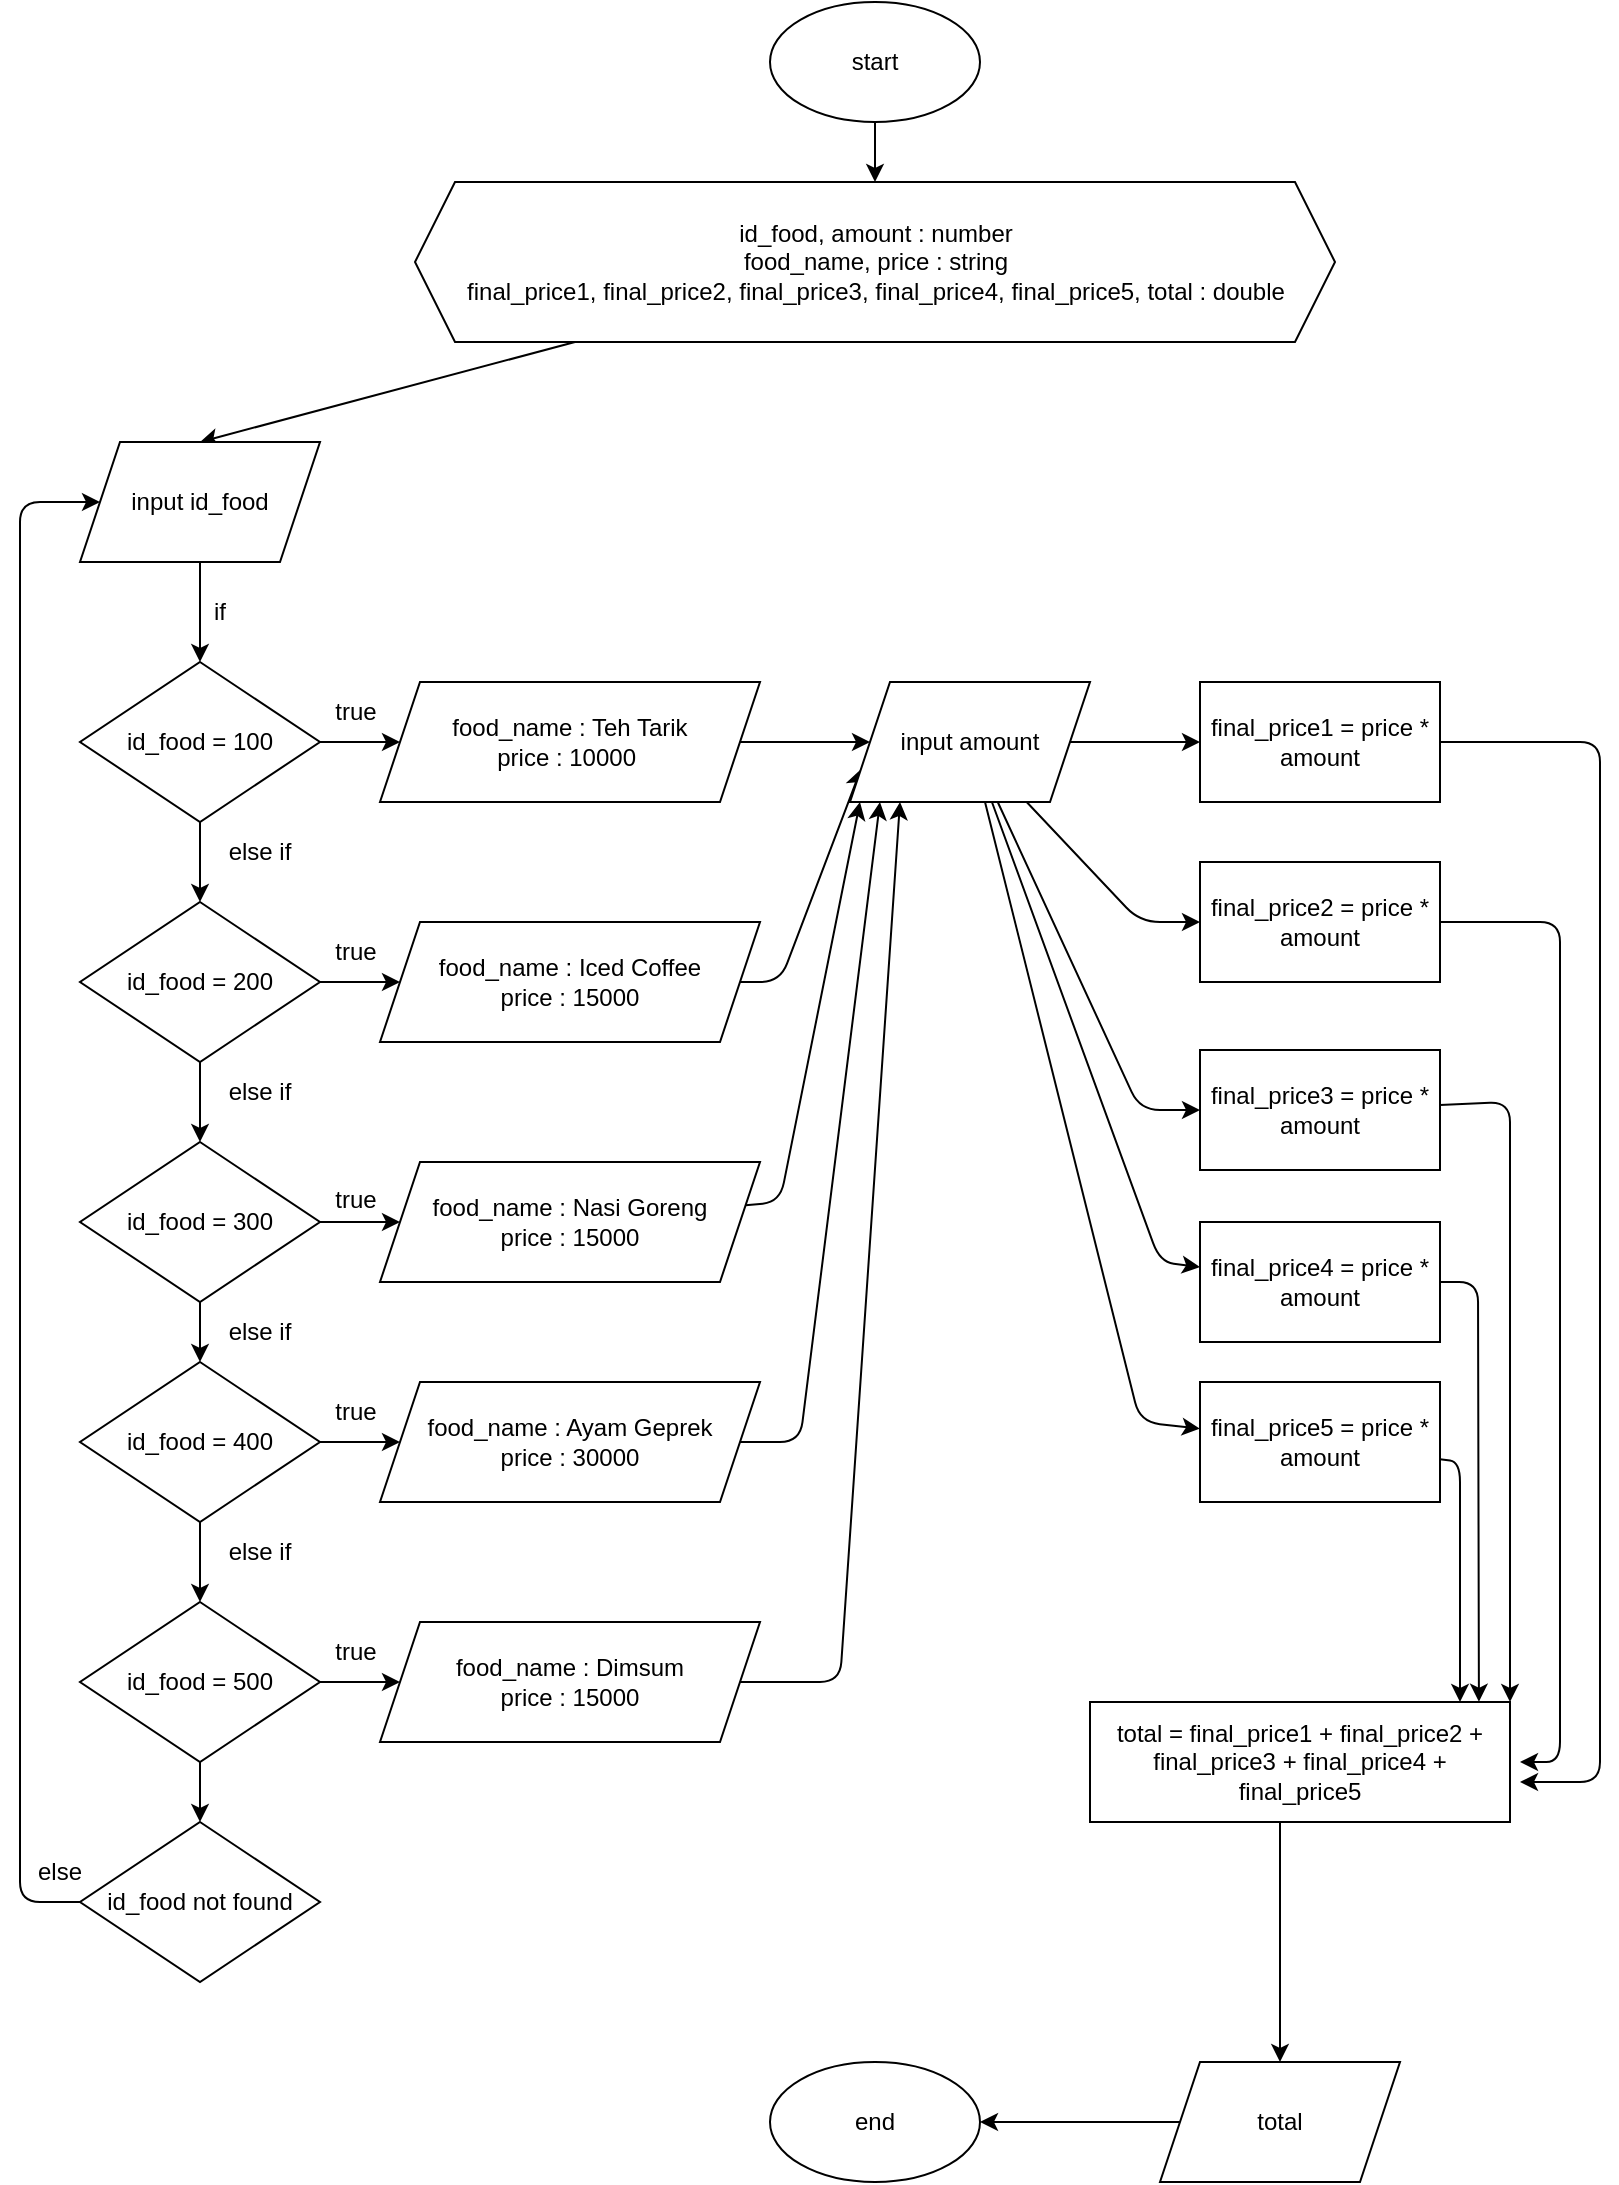 <mxfile>
    <diagram id="IJFwereJgR4vsSpV_FNM" name="Page-1">
        <mxGraphModel dx="486" dy="527" grid="1" gridSize="10" guides="1" tooltips="1" connect="1" arrows="1" fold="1" page="1" pageScale="1" pageWidth="827" pageHeight="1169" math="0" shadow="0">
            <root>
                <mxCell id="0"/>
                <mxCell id="1" parent="0"/>
                <mxCell id="52" value="" style="edgeStyle=none;html=1;" parent="1" source="2" target="4" edge="1">
                    <mxGeometry relative="1" as="geometry"/>
                </mxCell>
                <mxCell id="2" value="start" style="ellipse;whiteSpace=wrap;html=1;" parent="1" vertex="1">
                    <mxGeometry x="385" y="30" width="105" height="60" as="geometry"/>
                </mxCell>
                <mxCell id="3" value="end" style="ellipse;whiteSpace=wrap;html=1;" parent="1" vertex="1">
                    <mxGeometry x="385" y="1060" width="105" height="60" as="geometry"/>
                </mxCell>
                <mxCell id="13" style="edgeStyle=none;html=1;entryX=0.5;entryY=0;entryDx=0;entryDy=0;" parent="1" source="4" target="5" edge="1">
                    <mxGeometry relative="1" as="geometry"/>
                </mxCell>
                <mxCell id="4" value="id_food, amount : number&lt;br&gt;food_name, price : string&lt;br&gt;final_price1, final_price2, final_price3, final_price4, final_price5, total : double" style="shape=hexagon;perimeter=hexagonPerimeter2;whiteSpace=wrap;html=1;fixedSize=1;" parent="1" vertex="1">
                    <mxGeometry x="207.5" y="120" width="460" height="80" as="geometry"/>
                </mxCell>
                <mxCell id="11" value="" style="edgeStyle=none;html=1;" parent="1" source="5" target="6" edge="1">
                    <mxGeometry relative="1" as="geometry"/>
                </mxCell>
                <mxCell id="5" value="input id_food" style="shape=parallelogram;perimeter=parallelogramPerimeter;whiteSpace=wrap;html=1;fixedSize=1;" parent="1" vertex="1">
                    <mxGeometry x="40" y="250" width="120" height="60" as="geometry"/>
                </mxCell>
                <mxCell id="14" value="" style="edgeStyle=none;html=1;" parent="1" source="6" target="7" edge="1">
                    <mxGeometry relative="1" as="geometry"/>
                </mxCell>
                <mxCell id="19" value="" style="edgeStyle=none;html=1;" parent="1" source="6" target="18" edge="1">
                    <mxGeometry relative="1" as="geometry"/>
                </mxCell>
                <mxCell id="6" value="id_food = 100" style="rhombus;whiteSpace=wrap;html=1;" parent="1" vertex="1">
                    <mxGeometry x="40" y="360" width="120" height="80" as="geometry"/>
                </mxCell>
                <mxCell id="15" value="" style="edgeStyle=none;html=1;" parent="1" source="7" target="8" edge="1">
                    <mxGeometry relative="1" as="geometry"/>
                </mxCell>
                <mxCell id="21" value="" style="edgeStyle=none;html=1;" parent="1" source="7" target="20" edge="1">
                    <mxGeometry relative="1" as="geometry"/>
                </mxCell>
                <mxCell id="7" value="id_food = 200" style="rhombus;whiteSpace=wrap;html=1;" parent="1" vertex="1">
                    <mxGeometry x="40" y="480" width="120" height="80" as="geometry"/>
                </mxCell>
                <mxCell id="16" value="" style="edgeStyle=none;html=1;" parent="1" source="8" target="9" edge="1">
                    <mxGeometry relative="1" as="geometry"/>
                </mxCell>
                <mxCell id="23" value="" style="edgeStyle=none;html=1;" parent="1" source="8" target="22" edge="1">
                    <mxGeometry relative="1" as="geometry"/>
                </mxCell>
                <mxCell id="8" value="id_food = 300" style="rhombus;whiteSpace=wrap;html=1;" parent="1" vertex="1">
                    <mxGeometry x="40" y="600" width="120" height="80" as="geometry"/>
                </mxCell>
                <mxCell id="17" value="" style="edgeStyle=none;html=1;" parent="1" source="9" target="10" edge="1">
                    <mxGeometry relative="1" as="geometry"/>
                </mxCell>
                <mxCell id="25" value="" style="edgeStyle=none;html=1;" parent="1" source="9" target="24" edge="1">
                    <mxGeometry relative="1" as="geometry"/>
                </mxCell>
                <mxCell id="9" value="id_food = 400" style="rhombus;whiteSpace=wrap;html=1;" parent="1" vertex="1">
                    <mxGeometry x="40" y="710" width="120" height="80" as="geometry"/>
                </mxCell>
                <mxCell id="27" value="" style="edgeStyle=none;html=1;" parent="1" source="10" target="26" edge="1">
                    <mxGeometry relative="1" as="geometry"/>
                </mxCell>
                <mxCell id="46" style="edgeStyle=none;html=1;entryX=0;entryY=0.5;entryDx=0;entryDy=0;exitX=0;exitY=0.5;exitDx=0;exitDy=0;" parent="1" source="69" target="5" edge="1">
                    <mxGeometry relative="1" as="geometry">
                        <Array as="points">
                            <mxPoint x="10" y="980"/>
                            <mxPoint x="10" y="280"/>
                        </Array>
                    </mxGeometry>
                </mxCell>
                <mxCell id="70" value="" style="edgeStyle=none;html=1;" edge="1" parent="1" source="10" target="69">
                    <mxGeometry relative="1" as="geometry"/>
                </mxCell>
                <mxCell id="10" value="id_food = 500" style="rhombus;whiteSpace=wrap;html=1;" parent="1" vertex="1">
                    <mxGeometry x="40" y="830" width="120" height="80" as="geometry"/>
                </mxCell>
                <mxCell id="29" style="edgeStyle=none;html=1;entryX=0;entryY=0.5;entryDx=0;entryDy=0;" parent="1" source="18" target="28" edge="1">
                    <mxGeometry relative="1" as="geometry"/>
                </mxCell>
                <mxCell id="18" value="food_name : Teh Tarik&lt;br&gt;price : 10000&amp;nbsp;" style="shape=parallelogram;perimeter=parallelogramPerimeter;whiteSpace=wrap;html=1;fixedSize=1;" parent="1" vertex="1">
                    <mxGeometry x="190" y="370" width="190" height="60" as="geometry"/>
                </mxCell>
                <mxCell id="30" style="edgeStyle=none;html=1;entryX=0;entryY=0.75;entryDx=0;entryDy=0;" parent="1" source="20" target="28" edge="1">
                    <mxGeometry relative="1" as="geometry">
                        <Array as="points">
                            <mxPoint x="390" y="520"/>
                        </Array>
                    </mxGeometry>
                </mxCell>
                <mxCell id="20" value="&lt;span&gt;food_name : Iced Coffee&lt;/span&gt;&lt;br&gt;&lt;span&gt;price : 15000&lt;/span&gt;" style="shape=parallelogram;perimeter=parallelogramPerimeter;whiteSpace=wrap;html=1;fixedSize=1;" parent="1" vertex="1">
                    <mxGeometry x="190" y="490" width="190" height="60" as="geometry"/>
                </mxCell>
                <mxCell id="31" style="edgeStyle=none;html=1;" parent="1" source="22" edge="1">
                    <mxGeometry relative="1" as="geometry">
                        <mxPoint x="430" y="430" as="targetPoint"/>
                        <Array as="points">
                            <mxPoint x="390" y="630"/>
                        </Array>
                    </mxGeometry>
                </mxCell>
                <mxCell id="22" value="&lt;span&gt;food_name : Nasi Goreng&lt;/span&gt;&lt;br&gt;&lt;span&gt;price : 15000&lt;/span&gt;" style="shape=parallelogram;perimeter=parallelogramPerimeter;whiteSpace=wrap;html=1;fixedSize=1;" parent="1" vertex="1">
                    <mxGeometry x="190" y="610" width="190" height="60" as="geometry"/>
                </mxCell>
                <mxCell id="32" style="edgeStyle=none;html=1;" parent="1" source="24" edge="1">
                    <mxGeometry relative="1" as="geometry">
                        <mxPoint x="440" y="430" as="targetPoint"/>
                        <Array as="points">
                            <mxPoint x="400" y="750"/>
                        </Array>
                    </mxGeometry>
                </mxCell>
                <mxCell id="24" value="&lt;span&gt;food_name : Ayam Geprek&lt;/span&gt;&lt;br&gt;&lt;span&gt;price : 30000&lt;/span&gt;" style="shape=parallelogram;perimeter=parallelogramPerimeter;whiteSpace=wrap;html=1;fixedSize=1;" parent="1" vertex="1">
                    <mxGeometry x="190" y="720" width="190" height="60" as="geometry"/>
                </mxCell>
                <mxCell id="33" style="edgeStyle=none;html=1;" parent="1" source="26" edge="1">
                    <mxGeometry relative="1" as="geometry">
                        <mxPoint x="450" y="430" as="targetPoint"/>
                        <Array as="points">
                            <mxPoint x="420" y="870"/>
                        </Array>
                    </mxGeometry>
                </mxCell>
                <mxCell id="26" value="&lt;span&gt;food_name : Dimsum&lt;/span&gt;&lt;br&gt;&lt;span&gt;price : 15000&lt;/span&gt;" style="shape=parallelogram;perimeter=parallelogramPerimeter;whiteSpace=wrap;html=1;fixedSize=1;" parent="1" vertex="1">
                    <mxGeometry x="190" y="840" width="190" height="60" as="geometry"/>
                </mxCell>
                <mxCell id="35" value="" style="edgeStyle=none;html=1;" parent="1" source="28" target="34" edge="1">
                    <mxGeometry relative="1" as="geometry"/>
                </mxCell>
                <mxCell id="40" value="" style="edgeStyle=none;html=1;" parent="1" source="28" target="39" edge="1">
                    <mxGeometry relative="1" as="geometry">
                        <Array as="points">
                            <mxPoint x="570" y="584"/>
                        </Array>
                    </mxGeometry>
                </mxCell>
                <mxCell id="41" value="" style="edgeStyle=none;html=1;" parent="1" source="28" target="36" edge="1">
                    <mxGeometry relative="1" as="geometry">
                        <Array as="points">
                            <mxPoint x="570" y="490"/>
                        </Array>
                    </mxGeometry>
                </mxCell>
                <mxCell id="43" value="" style="edgeStyle=none;html=1;" parent="1" source="28" target="42" edge="1">
                    <mxGeometry relative="1" as="geometry">
                        <Array as="points">
                            <mxPoint x="580" y="660"/>
                        </Array>
                    </mxGeometry>
                </mxCell>
                <mxCell id="45" value="" style="edgeStyle=none;html=1;" parent="1" source="28" target="44" edge="1">
                    <mxGeometry relative="1" as="geometry">
                        <Array as="points">
                            <mxPoint x="570" y="740"/>
                        </Array>
                    </mxGeometry>
                </mxCell>
                <mxCell id="28" value="input amount" style="shape=parallelogram;perimeter=parallelogramPerimeter;whiteSpace=wrap;html=1;fixedSize=1;" parent="1" vertex="1">
                    <mxGeometry x="425" y="370" width="120" height="60" as="geometry"/>
                </mxCell>
                <mxCell id="53" style="edgeStyle=none;html=1;" parent="1" source="34" edge="1">
                    <mxGeometry relative="1" as="geometry">
                        <mxPoint x="760" y="920" as="targetPoint"/>
                        <Array as="points">
                            <mxPoint x="800" y="400"/>
                            <mxPoint x="800" y="920"/>
                        </Array>
                    </mxGeometry>
                </mxCell>
                <mxCell id="34" value="final_price1 = price * amount" style="whiteSpace=wrap;html=1;" parent="1" vertex="1">
                    <mxGeometry x="600" y="370" width="120" height="60" as="geometry"/>
                </mxCell>
                <mxCell id="48" value="" style="edgeStyle=none;html=1;" parent="1" source="36" edge="1">
                    <mxGeometry relative="1" as="geometry">
                        <mxPoint x="760" y="910" as="targetPoint"/>
                        <Array as="points">
                            <mxPoint x="780" y="490"/>
                            <mxPoint x="780" y="910"/>
                        </Array>
                    </mxGeometry>
                </mxCell>
                <mxCell id="36" value="&lt;span&gt;final_price2 = price * amount&lt;/span&gt;" style="whiteSpace=wrap;html=1;" parent="1" vertex="1">
                    <mxGeometry x="600" y="460" width="120" height="60" as="geometry"/>
                </mxCell>
                <mxCell id="54" style="edgeStyle=none;html=1;entryX=1;entryY=0;entryDx=0;entryDy=0;" parent="1" source="39" target="47" edge="1">
                    <mxGeometry relative="1" as="geometry">
                        <Array as="points">
                            <mxPoint x="755" y="580"/>
                        </Array>
                    </mxGeometry>
                </mxCell>
                <mxCell id="39" value="&lt;span&gt;final_price3 = price * amount&lt;/span&gt;" style="whiteSpace=wrap;html=1;" parent="1" vertex="1">
                    <mxGeometry x="600" y="554" width="120" height="60" as="geometry"/>
                </mxCell>
                <mxCell id="55" style="edgeStyle=none;html=1;entryX=0.926;entryY=-0.002;entryDx=0;entryDy=0;entryPerimeter=0;" parent="1" source="42" target="47" edge="1">
                    <mxGeometry relative="1" as="geometry">
                        <Array as="points">
                            <mxPoint x="739" y="670"/>
                        </Array>
                    </mxGeometry>
                </mxCell>
                <mxCell id="42" value="&lt;span&gt;final_price4 = price * amount&lt;/span&gt;" style="whiteSpace=wrap;html=1;" parent="1" vertex="1">
                    <mxGeometry x="600" y="640" width="120" height="60" as="geometry"/>
                </mxCell>
                <mxCell id="56" style="edgeStyle=none;html=1;" parent="1" source="44" edge="1">
                    <mxGeometry relative="1" as="geometry">
                        <mxPoint x="730" y="880" as="targetPoint"/>
                        <Array as="points">
                            <mxPoint x="730" y="760"/>
                        </Array>
                    </mxGeometry>
                </mxCell>
                <mxCell id="44" value="&lt;span&gt;final_price5 = price * amount&lt;/span&gt;" style="whiteSpace=wrap;html=1;" parent="1" vertex="1">
                    <mxGeometry x="600" y="720" width="120" height="60" as="geometry"/>
                </mxCell>
                <mxCell id="50" value="" style="edgeStyle=none;html=1;" parent="1" target="49" edge="1">
                    <mxGeometry relative="1" as="geometry">
                        <mxPoint x="640" y="940" as="sourcePoint"/>
                    </mxGeometry>
                </mxCell>
                <mxCell id="47" value="total = final_price1 + final_price2 + final_price3 + final_price4 + final_price5" style="whiteSpace=wrap;html=1;" parent="1" vertex="1">
                    <mxGeometry x="545" y="880" width="210" height="60" as="geometry"/>
                </mxCell>
                <mxCell id="51" style="edgeStyle=none;html=1;" parent="1" source="49" target="3" edge="1">
                    <mxGeometry relative="1" as="geometry"/>
                </mxCell>
                <mxCell id="49" value="total" style="shape=parallelogram;perimeter=parallelogramPerimeter;whiteSpace=wrap;html=1;fixedSize=1;" parent="1" vertex="1">
                    <mxGeometry x="580" y="1060" width="120" height="60" as="geometry"/>
                </mxCell>
                <mxCell id="58" value="if" style="text;html=1;strokeColor=none;fillColor=none;align=center;verticalAlign=middle;whiteSpace=wrap;rounded=0;" parent="1" vertex="1">
                    <mxGeometry x="80" y="320" width="60" height="30" as="geometry"/>
                </mxCell>
                <mxCell id="59" value="else if" style="text;html=1;strokeColor=none;fillColor=none;align=center;verticalAlign=middle;whiteSpace=wrap;rounded=0;" parent="1" vertex="1">
                    <mxGeometry x="100" y="440" width="60" height="30" as="geometry"/>
                </mxCell>
                <mxCell id="60" value="else if" style="text;html=1;strokeColor=none;fillColor=none;align=center;verticalAlign=middle;whiteSpace=wrap;rounded=0;" parent="1" vertex="1">
                    <mxGeometry x="100" y="560" width="60" height="30" as="geometry"/>
                </mxCell>
                <mxCell id="61" value="else if" style="text;html=1;strokeColor=none;fillColor=none;align=center;verticalAlign=middle;whiteSpace=wrap;rounded=0;" parent="1" vertex="1">
                    <mxGeometry x="100" y="680" width="60" height="30" as="geometry"/>
                </mxCell>
                <mxCell id="62" value="else if" style="text;html=1;strokeColor=none;fillColor=none;align=center;verticalAlign=middle;whiteSpace=wrap;rounded=0;" parent="1" vertex="1">
                    <mxGeometry x="100" y="790" width="60" height="30" as="geometry"/>
                </mxCell>
                <mxCell id="63" value="else" style="text;html=1;strokeColor=none;fillColor=none;align=center;verticalAlign=middle;whiteSpace=wrap;rounded=0;" parent="1" vertex="1">
                    <mxGeometry y="950" width="60" height="30" as="geometry"/>
                </mxCell>
                <mxCell id="64" value="true" style="text;html=1;strokeColor=none;fillColor=none;align=center;verticalAlign=middle;whiteSpace=wrap;rounded=0;" parent="1" vertex="1">
                    <mxGeometry x="147.5" y="370" width="60" height="30" as="geometry"/>
                </mxCell>
                <mxCell id="65" value="true" style="text;html=1;strokeColor=none;fillColor=none;align=center;verticalAlign=middle;whiteSpace=wrap;rounded=0;" parent="1" vertex="1">
                    <mxGeometry x="147.5" y="490" width="60" height="30" as="geometry"/>
                </mxCell>
                <mxCell id="66" value="true" style="text;html=1;strokeColor=none;fillColor=none;align=center;verticalAlign=middle;whiteSpace=wrap;rounded=0;" parent="1" vertex="1">
                    <mxGeometry x="147.5" y="614" width="60" height="30" as="geometry"/>
                </mxCell>
                <mxCell id="67" value="true" style="text;html=1;strokeColor=none;fillColor=none;align=center;verticalAlign=middle;whiteSpace=wrap;rounded=0;" parent="1" vertex="1">
                    <mxGeometry x="147.5" y="720" width="60" height="30" as="geometry"/>
                </mxCell>
                <mxCell id="68" value="true" style="text;html=1;strokeColor=none;fillColor=none;align=center;verticalAlign=middle;whiteSpace=wrap;rounded=0;" parent="1" vertex="1">
                    <mxGeometry x="147.5" y="840" width="60" height="30" as="geometry"/>
                </mxCell>
                <mxCell id="69" value="id_food not found" style="rhombus;whiteSpace=wrap;html=1;" vertex="1" parent="1">
                    <mxGeometry x="40" y="940" width="120" height="80" as="geometry"/>
                </mxCell>
            </root>
        </mxGraphModel>
    </diagram>
</mxfile>